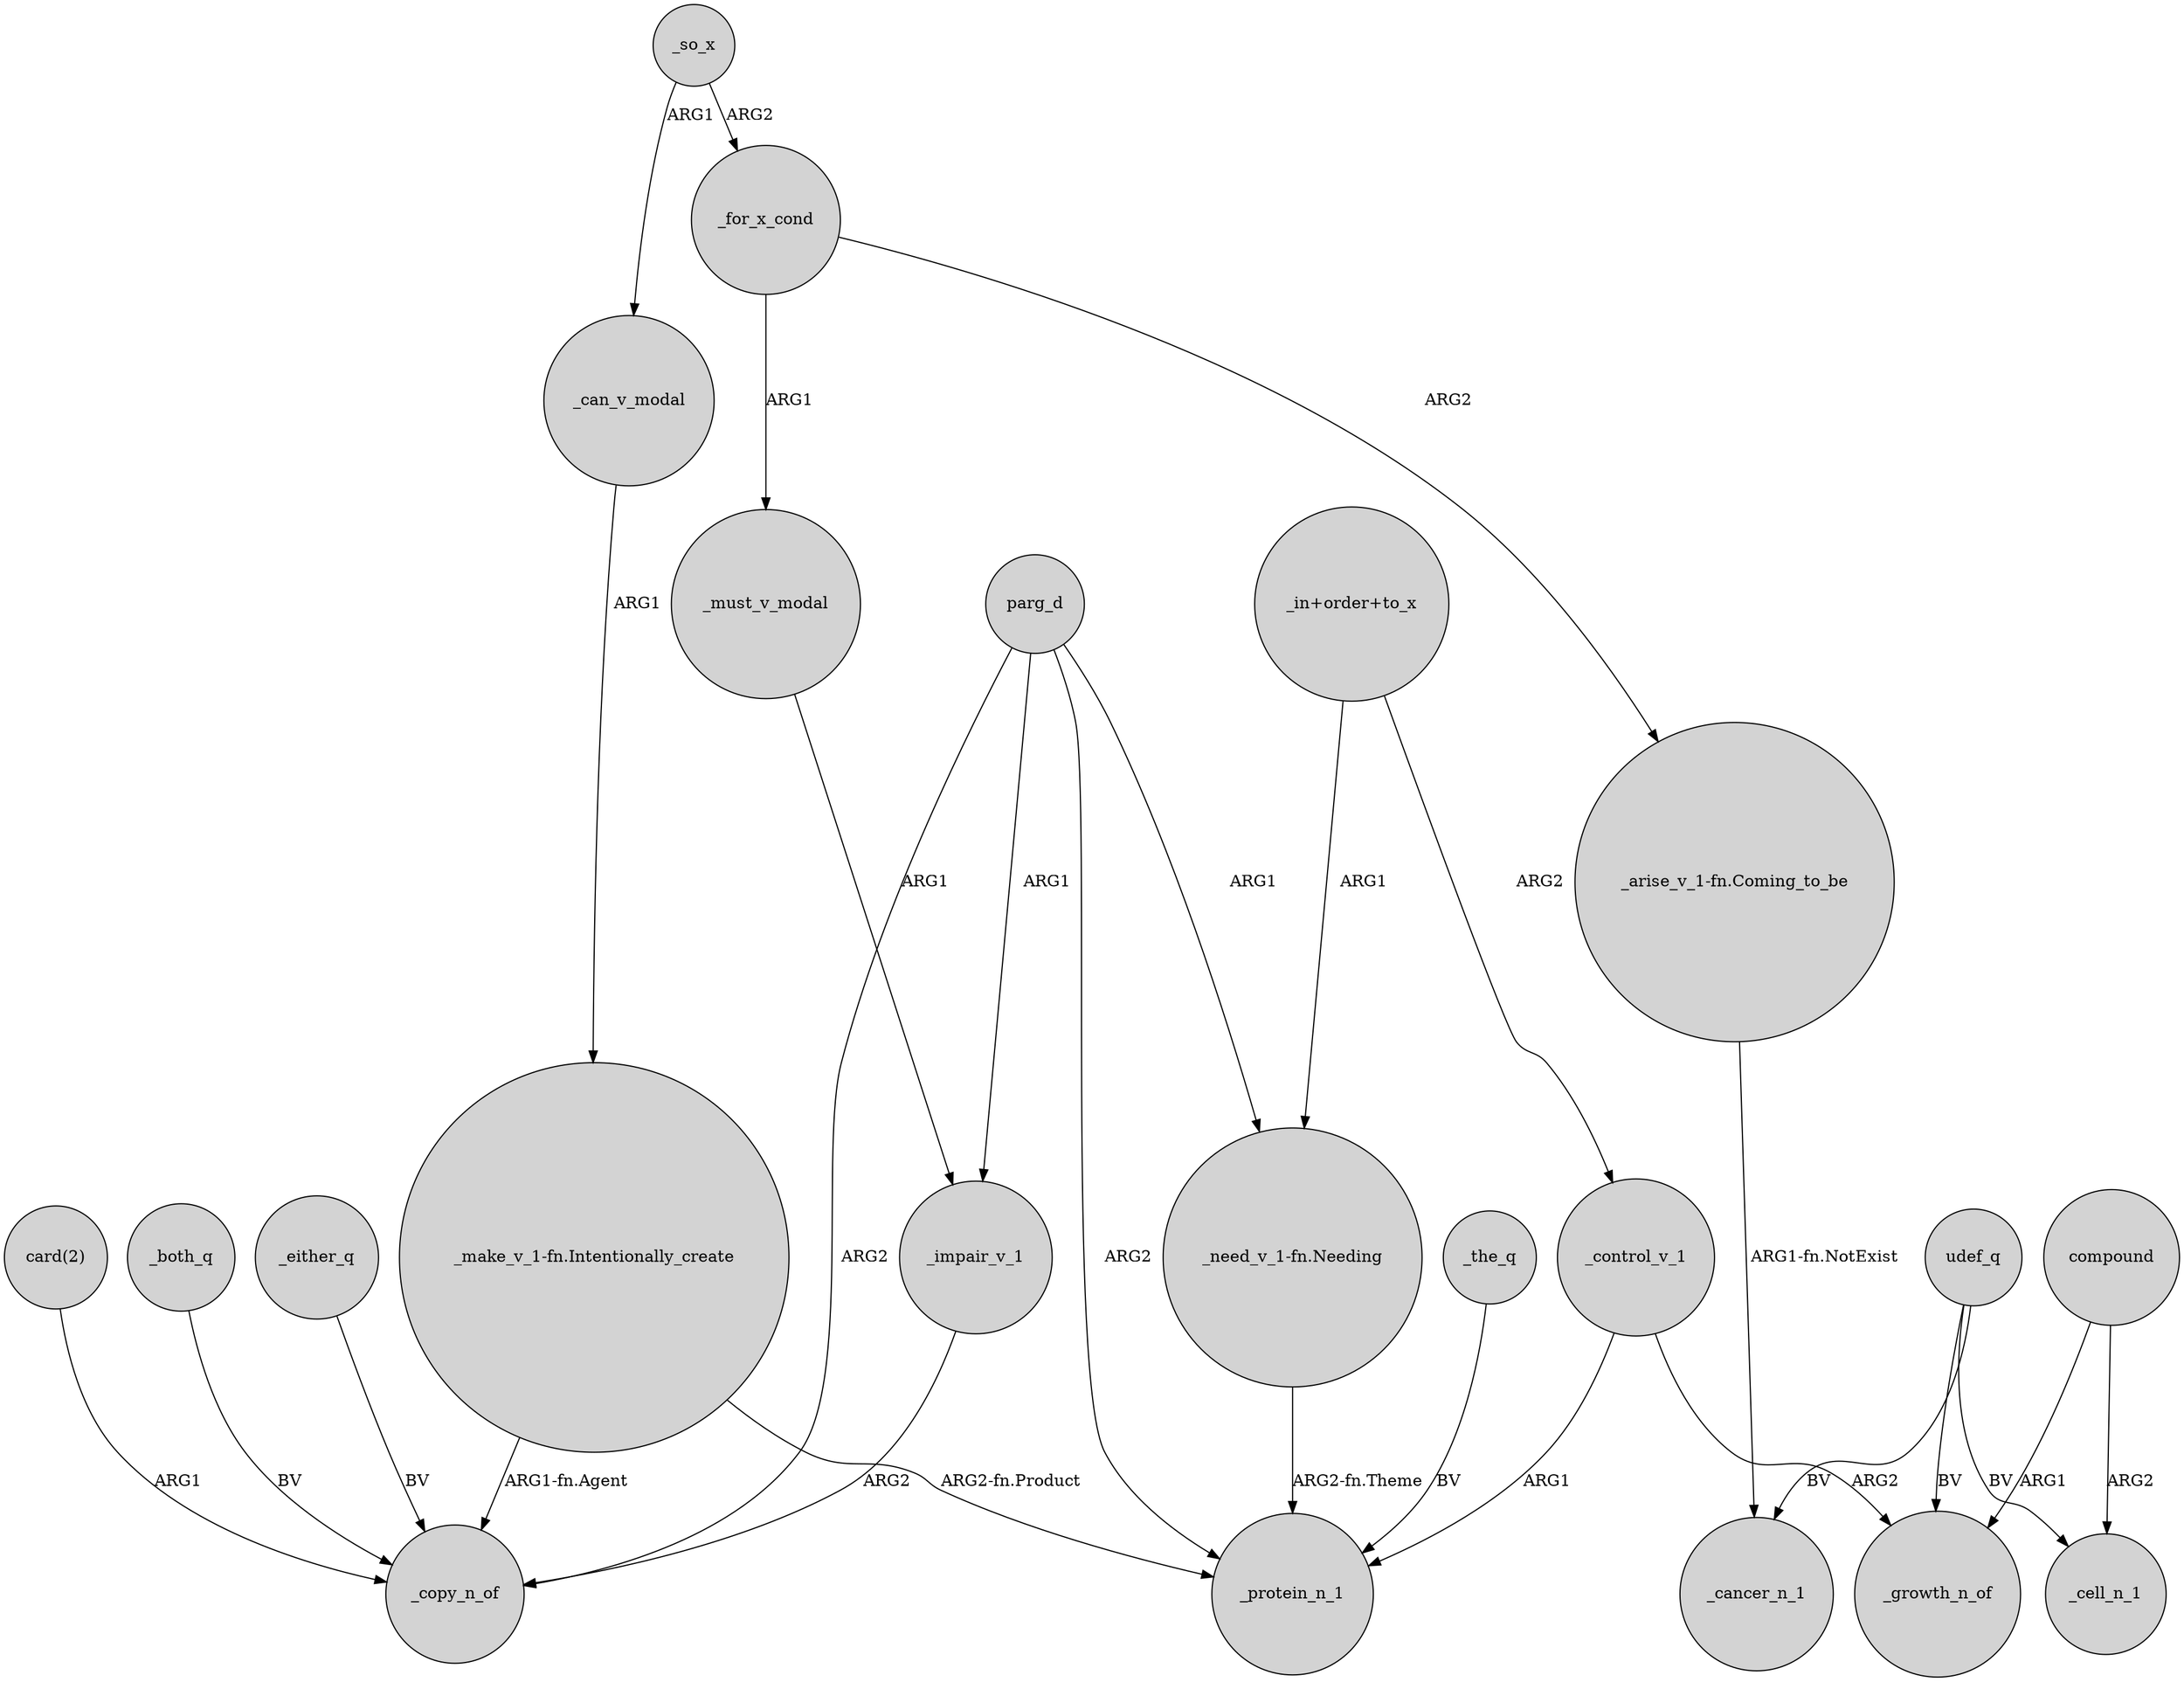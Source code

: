digraph {
	node [shape=circle style=filled]
	_so_x -> _can_v_modal [label=ARG1]
	udef_q -> _cancer_n_1 [label=BV]
	_for_x_cond -> _must_v_modal [label=ARG1]
	"_in+order+to_x" -> _control_v_1 [label=ARG2]
	"_in+order+to_x" -> "_need_v_1-fn.Needing" [label=ARG1]
	_both_q -> _copy_n_of [label=BV]
	"_need_v_1-fn.Needing" -> _protein_n_1 [label="ARG2-fn.Theme"]
	"_make_v_1-fn.Intentionally_create" -> _protein_n_1 [label="ARG2-fn.Product"]
	_either_q -> _copy_n_of [label=BV]
	_for_x_cond -> "_arise_v_1-fn.Coming_to_be" [label=ARG2]
	parg_d -> _protein_n_1 [label=ARG2]
	"card(2)" -> _copy_n_of [label=ARG1]
	"_arise_v_1-fn.Coming_to_be" -> _cancer_n_1 [label="ARG1-fn.NotExist"]
	parg_d -> "_need_v_1-fn.Needing" [label=ARG1]
	_impair_v_1 -> _copy_n_of [label=ARG2]
	_must_v_modal -> _impair_v_1 [label=ARG1]
	_control_v_1 -> _growth_n_of [label=ARG2]
	parg_d -> _copy_n_of [label=ARG2]
	udef_q -> _cell_n_1 [label=BV]
	compound -> _cell_n_1 [label=ARG2]
	_can_v_modal -> "_make_v_1-fn.Intentionally_create" [label=ARG1]
	parg_d -> _impair_v_1 [label=ARG1]
	_the_q -> _protein_n_1 [label=BV]
	compound -> _growth_n_of [label=ARG1]
	_control_v_1 -> _protein_n_1 [label=ARG1]
	_so_x -> _for_x_cond [label=ARG2]
	udef_q -> _growth_n_of [label=BV]
	"_make_v_1-fn.Intentionally_create" -> _copy_n_of [label="ARG1-fn.Agent"]
}
